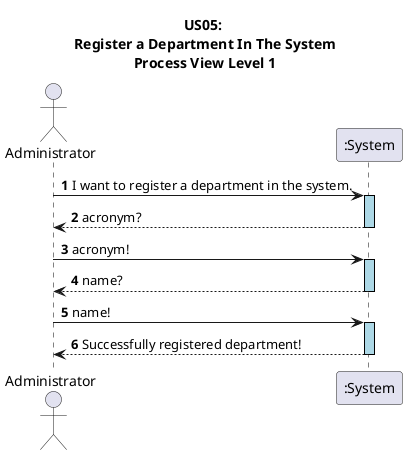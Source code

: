 @startuml
autonumber

skinparam sequence {
   LifelineBorderColor black
   LifelineBackgroundColor LightBlue
 }

title US05:\n Register a Department In The System\n Process View Level 1
actor Administrator
participant ":System" as System

Administrator -> System ++: I want to register a department in the system.
System --> Administrator --: acronym?
Administrator -> System ++: acronym!
System --> Administrator --: name?
Administrator -> System ++: name!
System --> Administrator --: Successfully registered department!
@enduml